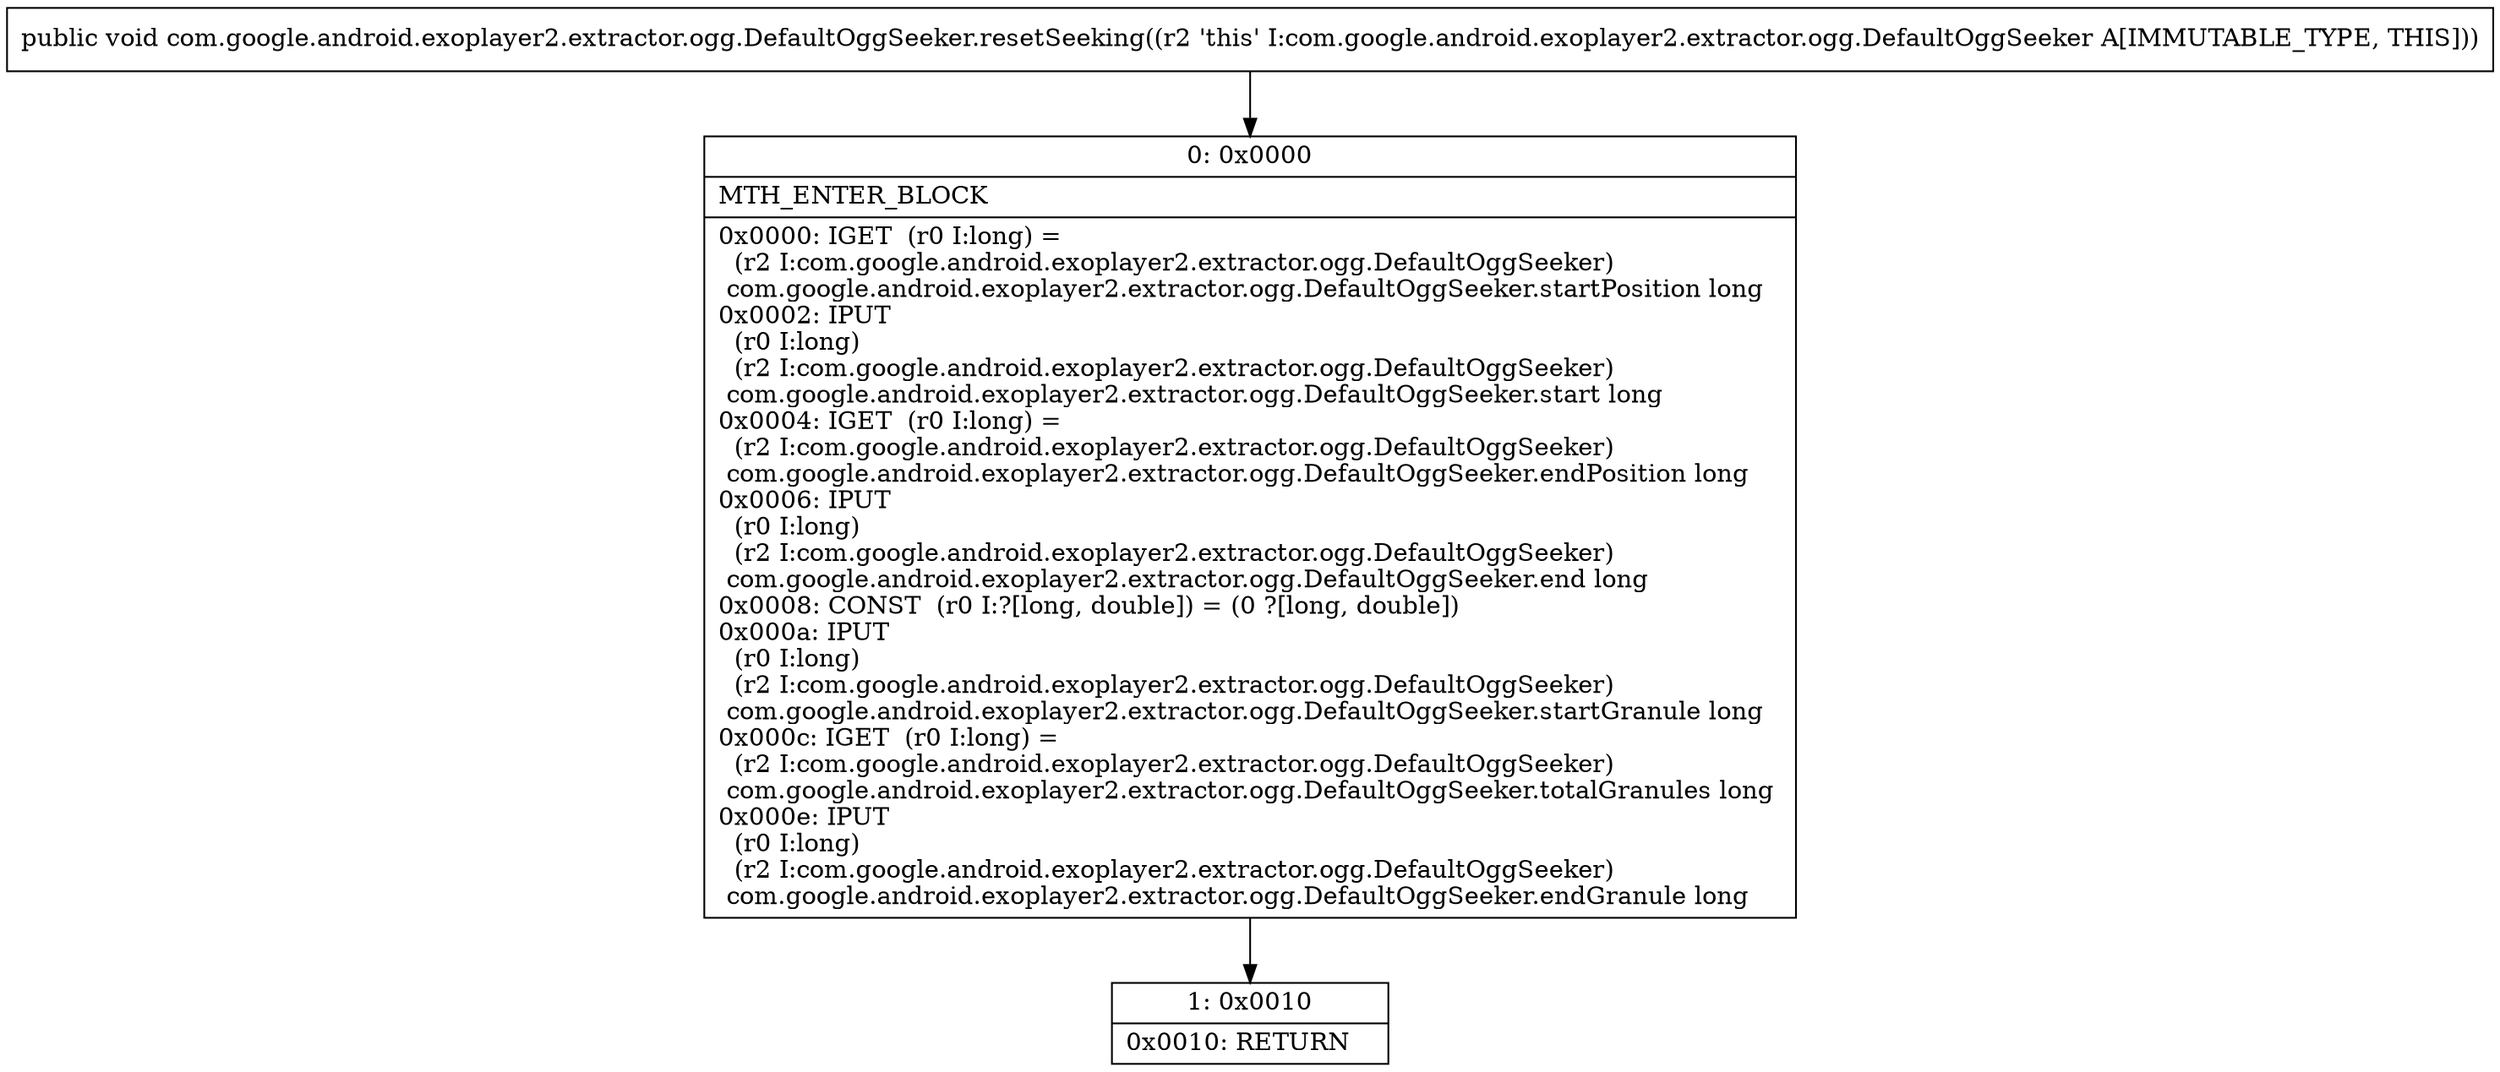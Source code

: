 digraph "CFG forcom.google.android.exoplayer2.extractor.ogg.DefaultOggSeeker.resetSeeking()V" {
Node_0 [shape=record,label="{0\:\ 0x0000|MTH_ENTER_BLOCK\l|0x0000: IGET  (r0 I:long) = \l  (r2 I:com.google.android.exoplayer2.extractor.ogg.DefaultOggSeeker)\l com.google.android.exoplayer2.extractor.ogg.DefaultOggSeeker.startPosition long \l0x0002: IPUT  \l  (r0 I:long)\l  (r2 I:com.google.android.exoplayer2.extractor.ogg.DefaultOggSeeker)\l com.google.android.exoplayer2.extractor.ogg.DefaultOggSeeker.start long \l0x0004: IGET  (r0 I:long) = \l  (r2 I:com.google.android.exoplayer2.extractor.ogg.DefaultOggSeeker)\l com.google.android.exoplayer2.extractor.ogg.DefaultOggSeeker.endPosition long \l0x0006: IPUT  \l  (r0 I:long)\l  (r2 I:com.google.android.exoplayer2.extractor.ogg.DefaultOggSeeker)\l com.google.android.exoplayer2.extractor.ogg.DefaultOggSeeker.end long \l0x0008: CONST  (r0 I:?[long, double]) = (0 ?[long, double]) \l0x000a: IPUT  \l  (r0 I:long)\l  (r2 I:com.google.android.exoplayer2.extractor.ogg.DefaultOggSeeker)\l com.google.android.exoplayer2.extractor.ogg.DefaultOggSeeker.startGranule long \l0x000c: IGET  (r0 I:long) = \l  (r2 I:com.google.android.exoplayer2.extractor.ogg.DefaultOggSeeker)\l com.google.android.exoplayer2.extractor.ogg.DefaultOggSeeker.totalGranules long \l0x000e: IPUT  \l  (r0 I:long)\l  (r2 I:com.google.android.exoplayer2.extractor.ogg.DefaultOggSeeker)\l com.google.android.exoplayer2.extractor.ogg.DefaultOggSeeker.endGranule long \l}"];
Node_1 [shape=record,label="{1\:\ 0x0010|0x0010: RETURN   \l}"];
MethodNode[shape=record,label="{public void com.google.android.exoplayer2.extractor.ogg.DefaultOggSeeker.resetSeeking((r2 'this' I:com.google.android.exoplayer2.extractor.ogg.DefaultOggSeeker A[IMMUTABLE_TYPE, THIS])) }"];
MethodNode -> Node_0;
Node_0 -> Node_1;
}


